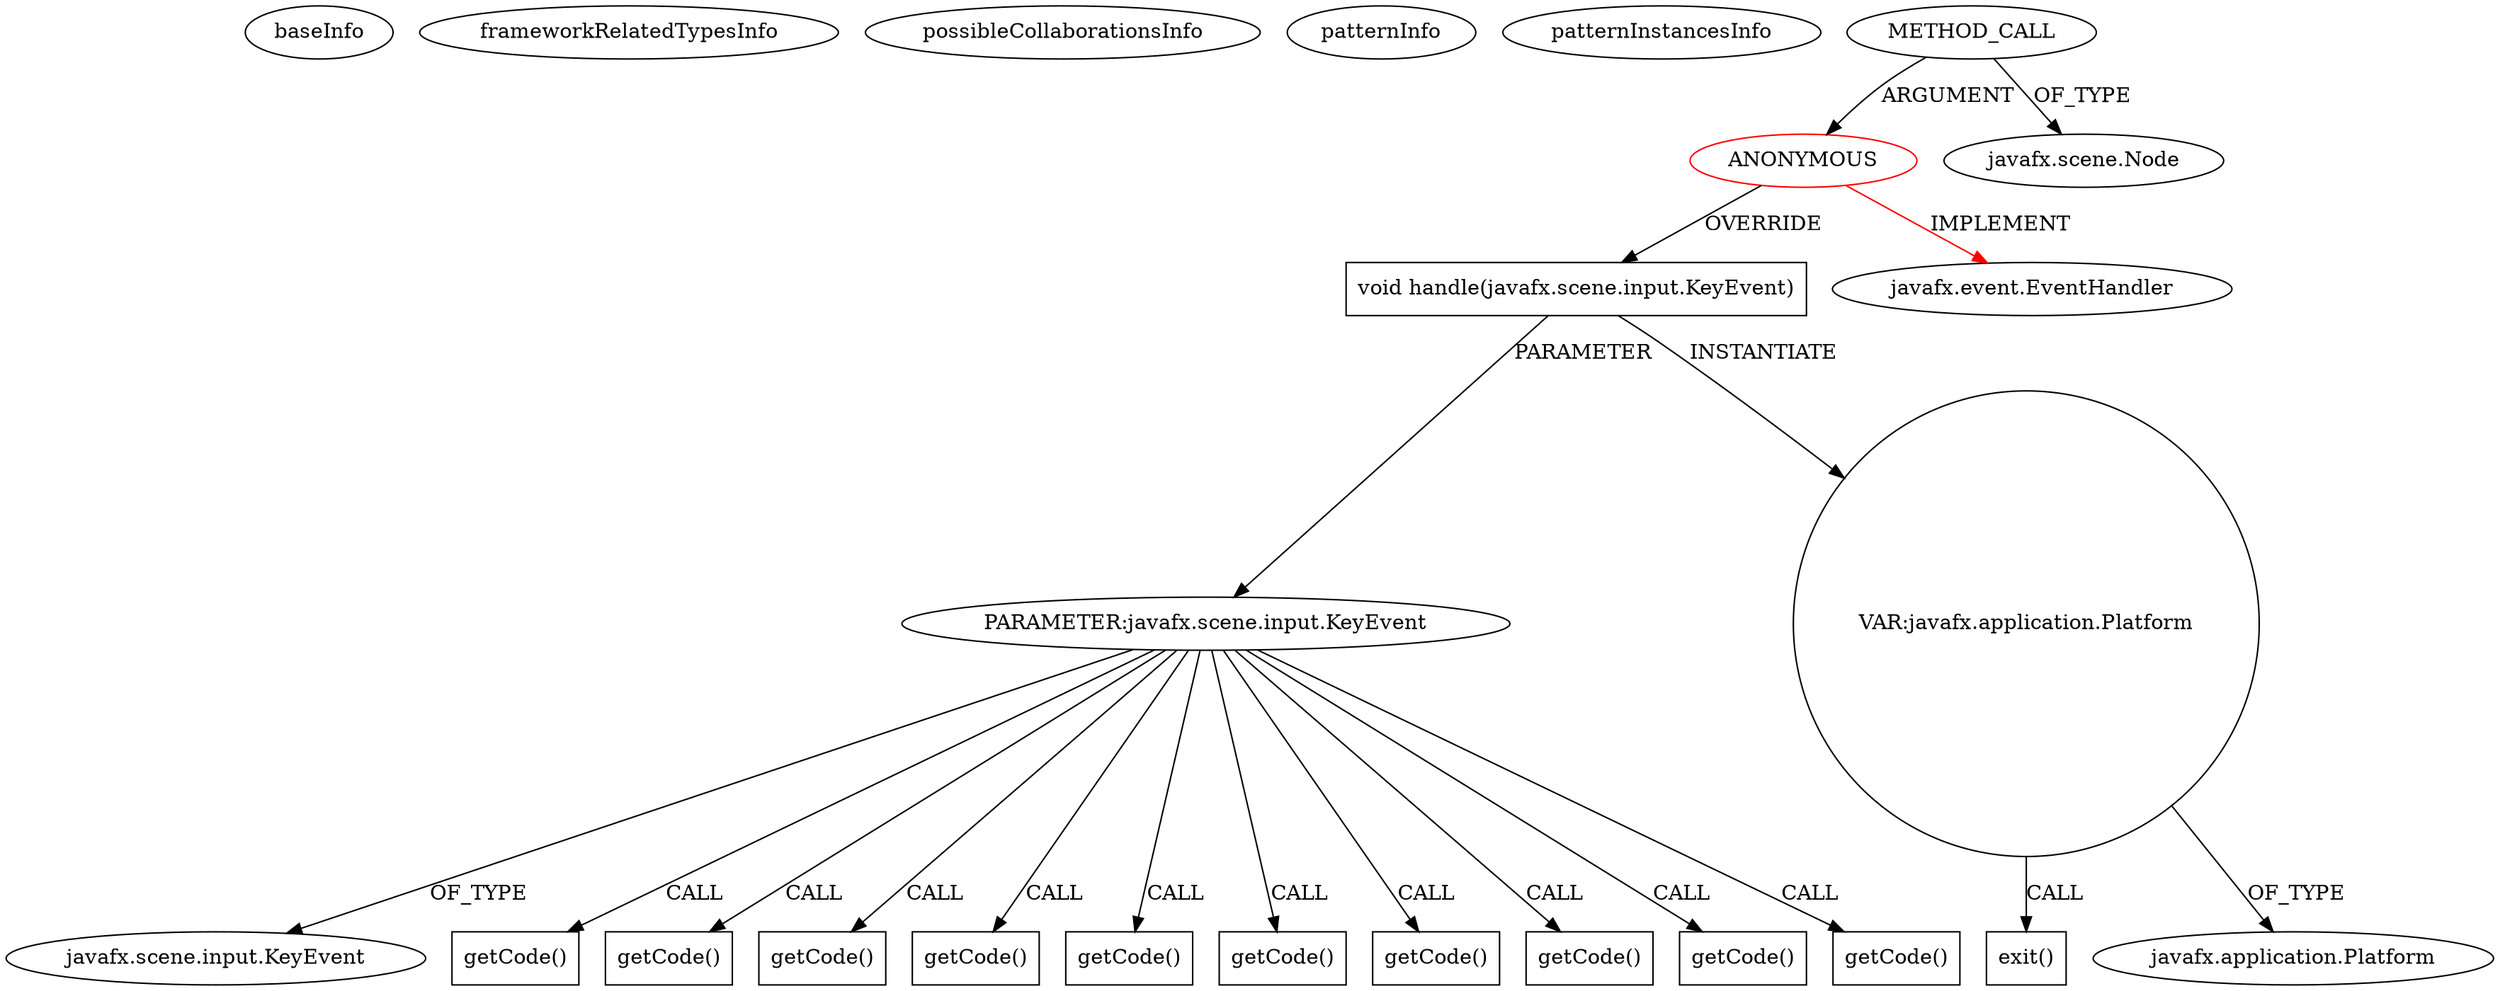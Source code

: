 digraph {
baseInfo[graphId=572,category="pattern",isAnonymous=true,possibleRelation=false]
frameworkRelatedTypesInfo[0="javafx.event.EventHandler"]
possibleCollaborationsInfo[]
patternInfo[frequency=2.0,patternRootClient=0]
patternInstancesInfo[0="Enriqe-Breaking-Bad-Brick-Breaker~/Enriqe-Breaking-Bad-Brick-Breaker/Breaking-Bad-Brick-Breaker-master/src/bbbrickbreaker/Level.java~void initContent(int)~446",1="JASCValentine-BrickBreaker~/JASCValentine-BrickBreaker/BrickBreaker-master/src/brickbreaker/Level.java~void initContent(int)~561"]
6[label="javafx.scene.input.KeyEvent",vertexType="FRAMEWORK_CLASS_TYPE",isFrameworkType=false]
5[label="PARAMETER:javafx.scene.input.KeyEvent",vertexType="PARAMETER_DECLARATION",isFrameworkType=false]
21[label="getCode()",vertexType="INSIDE_CALL",isFrameworkType=false,shape=box]
10[label="getCode()",vertexType="INSIDE_CALL",isFrameworkType=false,shape=box]
25[label="getCode()",vertexType="INSIDE_CALL",isFrameworkType=false,shape=box]
19[label="getCode()",vertexType="INSIDE_CALL",isFrameworkType=false,shape=box]
17[label="getCode()",vertexType="INSIDE_CALL",isFrameworkType=false,shape=box]
8[label="getCode()",vertexType="INSIDE_CALL",isFrameworkType=false,shape=box]
27[label="getCode()",vertexType="INSIDE_CALL",isFrameworkType=false,shape=box]
29[label="getCode()",vertexType="INSIDE_CALL",isFrameworkType=false,shape=box]
15[label="getCode()",vertexType="INSIDE_CALL",isFrameworkType=false,shape=box]
23[label="getCode()",vertexType="INSIDE_CALL",isFrameworkType=false,shape=box]
4[label="void handle(javafx.scene.input.KeyEvent)",vertexType="OVERRIDING_METHOD_DECLARATION",isFrameworkType=false,shape=box]
0[label="ANONYMOUS",vertexType="ROOT_ANONYMOUS_DECLARATION",isFrameworkType=false,color=red]
2[label="METHOD_CALL",vertexType="OUTSIDE_CALL",isFrameworkType=false]
11[label="VAR:javafx.application.Platform",vertexType="VARIABLE_EXPRESION",isFrameworkType=false,shape=circle]
12[label="exit()",vertexType="INSIDE_CALL",isFrameworkType=false,shape=box]
3[label="javafx.scene.Node",vertexType="FRAMEWORK_CLASS_TYPE",isFrameworkType=false]
13[label="javafx.application.Platform",vertexType="FRAMEWORK_CLASS_TYPE",isFrameworkType=false]
1[label="javafx.event.EventHandler",vertexType="FRAMEWORK_INTERFACE_TYPE",isFrameworkType=false]
5->25[label="CALL"]
4->11[label="INSTANTIATE"]
11->13[label="OF_TYPE"]
5->10[label="CALL"]
5->8[label="CALL"]
5->17[label="CALL"]
5->23[label="CALL"]
0->1[label="IMPLEMENT",color=red]
11->12[label="CALL"]
4->5[label="PARAMETER"]
5->15[label="CALL"]
5->6[label="OF_TYPE"]
2->0[label="ARGUMENT"]
2->3[label="OF_TYPE"]
0->4[label="OVERRIDE"]
5->29[label="CALL"]
5->27[label="CALL"]
5->21[label="CALL"]
5->19[label="CALL"]
}
